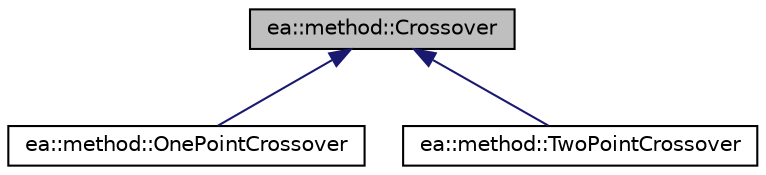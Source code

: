 digraph "ea::method::Crossover"
{
 // LATEX_PDF_SIZE
  edge [fontname="Helvetica",fontsize="10",labelfontname="Helvetica",labelfontsize="10"];
  node [fontname="Helvetica",fontsize="10",shape=record];
  Node1 [label="ea::method::Crossover",height=0.2,width=0.4,color="black", fillcolor="grey75", style="filled", fontcolor="black",tooltip="Crossover method interface."];
  Node1 -> Node2 [dir="back",color="midnightblue",fontsize="10",style="solid"];
  Node2 [label="ea::method::OnePointCrossover",height=0.2,width=0.4,color="black", fillcolor="white", style="filled",URL="$classea_1_1method_1_1OnePointCrossover.html",tooltip="Standard one-point crossover."];
  Node1 -> Node3 [dir="back",color="midnightblue",fontsize="10",style="solid"];
  Node3 [label="ea::method::TwoPointCrossover",height=0.2,width=0.4,color="black", fillcolor="white", style="filled",URL="$classea_1_1method_1_1TwoPointCrossover.html",tooltip="Standard two-point crossover."];
}
